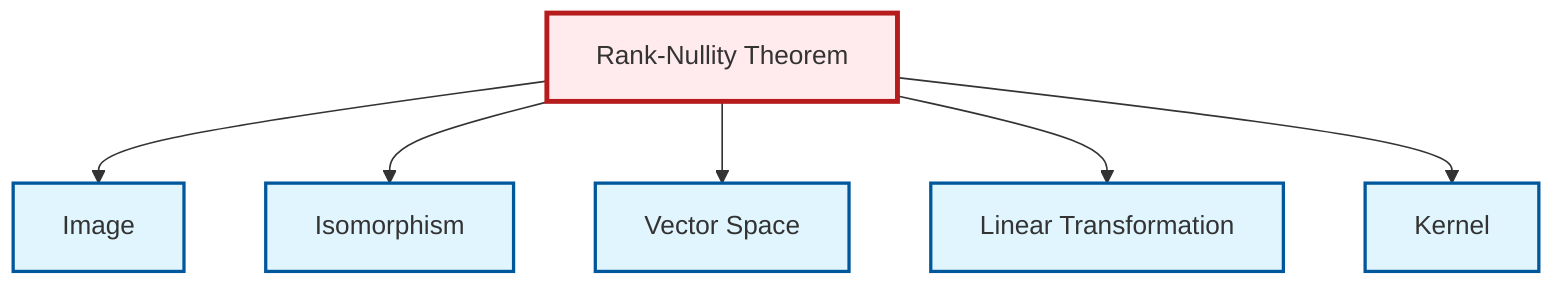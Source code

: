 graph TD
    classDef definition fill:#e1f5fe,stroke:#01579b,stroke-width:2px
    classDef theorem fill:#f3e5f5,stroke:#4a148c,stroke-width:2px
    classDef axiom fill:#fff3e0,stroke:#e65100,stroke-width:2px
    classDef example fill:#e8f5e9,stroke:#1b5e20,stroke-width:2px
    classDef current fill:#ffebee,stroke:#b71c1c,stroke-width:3px
    def-linear-transformation["Linear Transformation"]:::definition
    def-vector-space["Vector Space"]:::definition
    thm-rank-nullity["Rank-Nullity Theorem"]:::theorem
    def-isomorphism["Isomorphism"]:::definition
    def-kernel["Kernel"]:::definition
    def-image["Image"]:::definition
    thm-rank-nullity --> def-image
    thm-rank-nullity --> def-isomorphism
    thm-rank-nullity --> def-vector-space
    thm-rank-nullity --> def-linear-transformation
    thm-rank-nullity --> def-kernel
    class thm-rank-nullity current